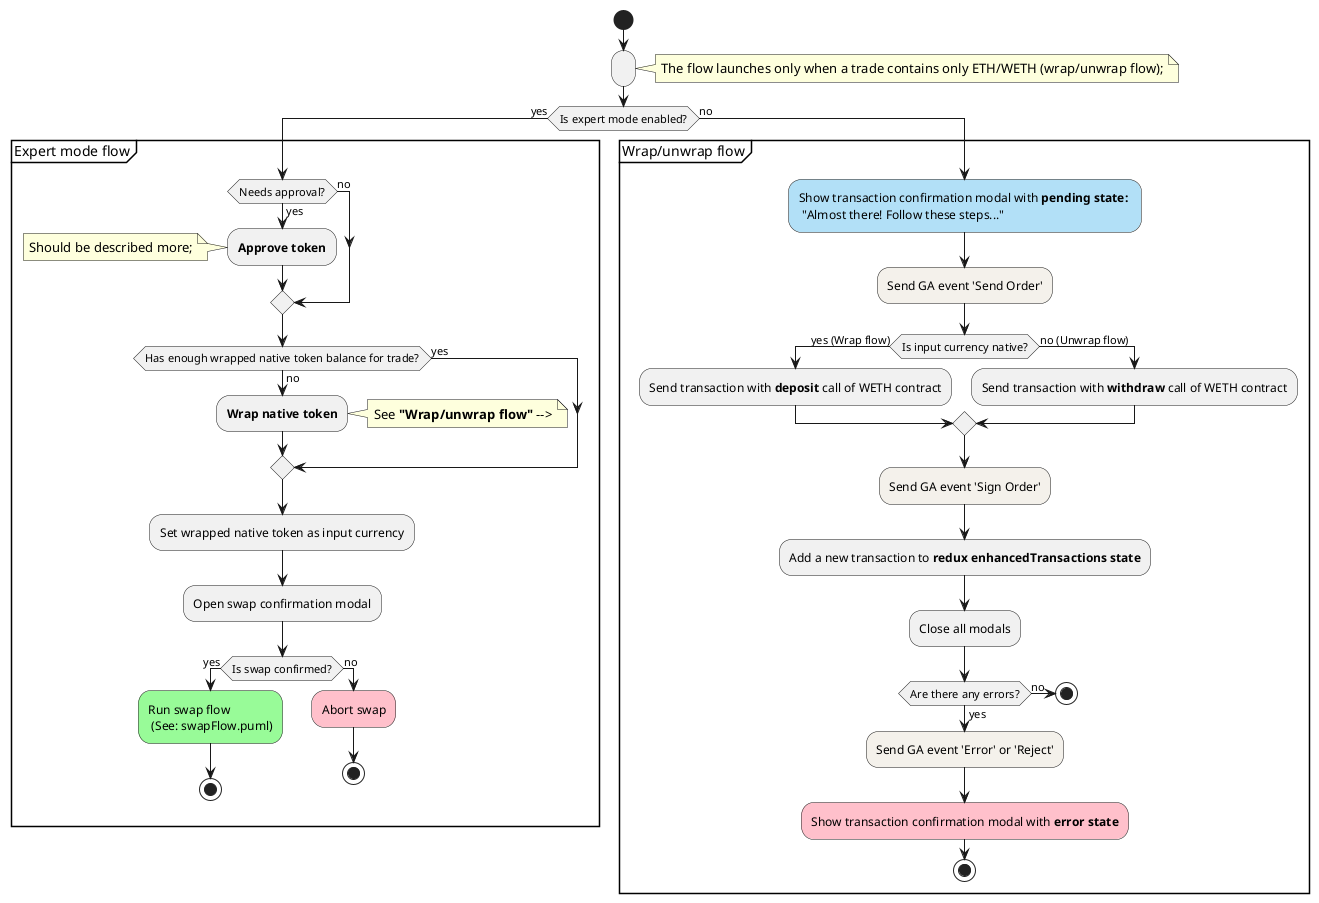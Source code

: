 @startuml
start
:;
note right: The flow launches only when a trade contains only ETH/WETH (wrap/unwrap flow);
if (Is expert mode enabled?) then (yes)
  partition "Expert mode flow" {
    if (Needs approval?) then (yes)
    :**Approve token**;
    note left: Should be described more;
    else (no)
    endif;
    if (Has enough wrapped native token balance for trade?) then (no)
    :**Wrap native token**;
      note right: See **"Wrap/unwrap flow"** -->
    else (yes)
    endif;
    :Set wrapped native token as input currency;
    :Open swap confirmation modal;
    if (Is swap confirmed?) then (yes)
      #palegreen:Run swap flow \n (See: swapFlow.puml);
      stop;
    else (no)
      #pink:Abort swap;
      stop;
    endif;
  }
else (no)
partition "Wrap/unwrap flow" {
  #b2e0f7:Show transaction confirmation modal with **pending state:** \n "Almost there! Follow these steps...";
  #f4f1eb:Send GA event 'Send Order';
  if (Is input currency native?) then (yes (Wrap flow))
  :Send transaction with **deposit** call of WETH contract;
  else (no (Unwrap flow))
  :Send transaction with **withdraw** call of WETH contract;
  endif;

  #f4f1eb:Send GA event 'Sign Order';
  :Add a new transaction to **redux enhancedTransactions state**;
  :Close all modals;

  if (Are there any errors?) then (yes)
  #f4f1eb:Send GA event 'Error' or 'Reject';
  #pink:Show transaction confirmation modal with **error state**;
  stop;
  else (no)
  stop;
  endif;
}
endif;
@enduml

